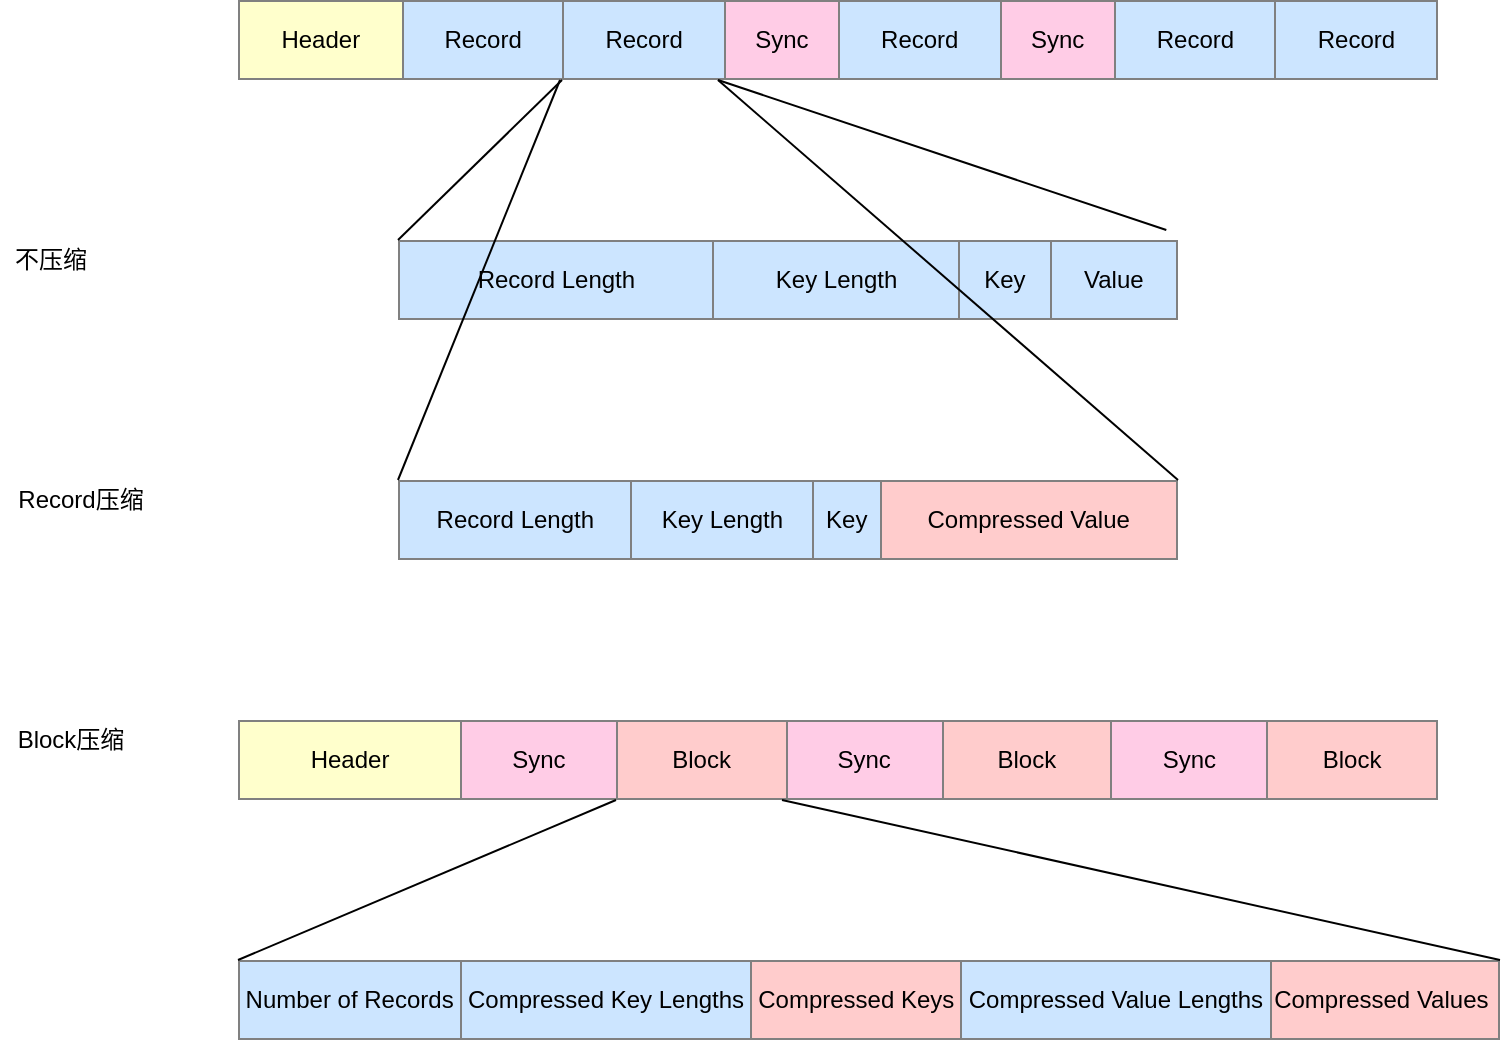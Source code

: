 <mxfile version="12.4.2" type="device" pages="1"><diagram id="1FnPOER8GqBMlLfNMbi1" name="第 1 页"><mxGraphModel dx="1186" dy="875" grid="1" gridSize="10" guides="1" tooltips="1" connect="1" arrows="1" fold="1" page="1" pageScale="1" pageWidth="827" pageHeight="1169" math="0" shadow="0"><root><mxCell id="0"/><mxCell id="1" parent="0"/><mxCell id="SG2jcgFsTF6CLMPi4yY--8" value="&lt;table border=&quot;1&quot; width=&quot;100%&quot; style=&quot;width: 100% ; height: 100% ; border-collapse: collapse&quot;&gt;&lt;tbody&gt;&lt;tr&gt;&lt;td style=&quot;background-color: rgb(255 , 255 , 204)&quot;&gt;Header&lt;/td&gt;&lt;td style=&quot;background-color: rgb(204 , 229 , 255)&quot;&gt;Record&lt;/td&gt;&lt;td style=&quot;background-color: rgb(204 , 229 , 255)&quot;&gt;Record&lt;/td&gt;&lt;td style=&quot;background-color: rgb(255 , 204 , 230)&quot;&gt;Sync&lt;/td&gt;&lt;td style=&quot;background-color: rgb(204 , 229 , 255)&quot;&gt;Record&lt;/td&gt;&lt;td style=&quot;background-color: rgb(255 , 204 , 230)&quot;&gt;Sync&lt;/td&gt;&lt;td style=&quot;background-color: rgb(204 , 229 , 255)&quot;&gt;Record&lt;/td&gt;&lt;td style=&quot;background-color: rgb(204 , 229 , 255)&quot;&gt;Record&lt;br&gt;&lt;/td&gt;&lt;/tr&gt;&lt;/tbody&gt;&lt;/table&gt;&lt;div&gt;&lt;br&gt;&lt;/div&gt;" style="text;html=1;overflow=fill;align=center;" vertex="1" parent="1"><mxGeometry x="159" y="40" width="600" height="40" as="geometry"/></mxCell><mxCell id="SG2jcgFsTF6CLMPi4yY--11" value="&lt;table border=&quot;1&quot; width=&quot;100%&quot; style=&quot;width: 100% ; height: 100% ; border-collapse: collapse ; background-color: rgb(204 , 229 , 255)&quot;&gt;&lt;tbody&gt;&lt;tr&gt;&lt;td align=&quot;center&quot;&gt;Record Length&lt;/td&gt;&lt;td align=&quot;center&quot;&gt;Key Length&lt;/td&gt;&lt;td style=&quot;text-align: center&quot;&gt;Key&lt;/td&gt;&lt;td style=&quot;text-align: center&quot;&gt;Value&lt;/td&gt;&lt;/tr&gt;&lt;/tbody&gt;&lt;/table&gt;" style="text;html=1;strokeColor=none;fillColor=none;overflow=fill;" vertex="1" parent="1"><mxGeometry x="239" y="160" width="390" height="40" as="geometry"/></mxCell><mxCell id="SG2jcgFsTF6CLMPi4yY--14" value="" style="endArrow=none;html=1;entryX=0.27;entryY=1;entryDx=0;entryDy=0;entryPerimeter=0;exitX=0;exitY=0;exitDx=0;exitDy=0;" edge="1" parent="1" source="SG2jcgFsTF6CLMPi4yY--11" target="SG2jcgFsTF6CLMPi4yY--8"><mxGeometry width="50" height="50" relative="1" as="geometry"><mxPoint x="159" y="270" as="sourcePoint"/><mxPoint x="209" y="220" as="targetPoint"/></mxGeometry></mxCell><mxCell id="SG2jcgFsTF6CLMPi4yY--15" value="" style="endArrow=none;html=1;exitX=0.985;exitY=-0.125;exitDx=0;exitDy=0;exitPerimeter=0;" edge="1" parent="1" source="SG2jcgFsTF6CLMPi4yY--11"><mxGeometry width="50" height="50" relative="1" as="geometry"><mxPoint x="159" y="270" as="sourcePoint"/><mxPoint x="399" y="80" as="targetPoint"/></mxGeometry></mxCell><mxCell id="SG2jcgFsTF6CLMPi4yY--16" value="不压缩" style="text;html=1;align=center;verticalAlign=middle;resizable=0;points=[];;autosize=1;" vertex="1" parent="1"><mxGeometry x="40" y="160" width="50" height="20" as="geometry"/></mxCell><mxCell id="SG2jcgFsTF6CLMPi4yY--17" value="&lt;table border=&quot;1&quot; width=&quot;100%&quot; style=&quot;width: 100% ; height: 100% ; border-collapse: collapse ; background-color: rgb(204 , 229 , 255)&quot;&gt;&lt;tbody&gt;&lt;tr&gt;&lt;td align=&quot;center&quot;&gt;Record Length&lt;/td&gt;&lt;td align=&quot;center&quot;&gt;Key Length&lt;/td&gt;&lt;td style=&quot;text-align: center&quot;&gt;Key&lt;/td&gt;&lt;td style=&quot;text-align: center ; background-color: rgb(255 , 204 , 204)&quot;&gt;Compressed Value&lt;/td&gt;&lt;/tr&gt;&lt;/tbody&gt;&lt;/table&gt;" style="text;html=1;strokeColor=none;fillColor=none;overflow=fill;" vertex="1" parent="1"><mxGeometry x="239" y="280" width="390" height="40" as="geometry"/></mxCell><mxCell id="SG2jcgFsTF6CLMPi4yY--18" value="Record压缩" style="text;html=1;align=center;verticalAlign=middle;resizable=0;points=[];;autosize=1;" vertex="1" parent="1"><mxGeometry x="40" y="280" width="80" height="20" as="geometry"/></mxCell><mxCell id="SG2jcgFsTF6CLMPi4yY--19" value="" style="endArrow=none;html=1;exitX=0;exitY=0;exitDx=0;exitDy=0;" edge="1" parent="1" source="SG2jcgFsTF6CLMPi4yY--17"><mxGeometry width="50" height="50" relative="1" as="geometry"><mxPoint x="119" y="390" as="sourcePoint"/><mxPoint x="320" y="80" as="targetPoint"/></mxGeometry></mxCell><mxCell id="SG2jcgFsTF6CLMPi4yY--20" value="" style="endArrow=none;html=1;exitX=1;exitY=0;exitDx=0;exitDy=0;" edge="1" parent="1" source="SG2jcgFsTF6CLMPi4yY--17"><mxGeometry width="50" height="50" relative="1" as="geometry"><mxPoint x="119" y="390" as="sourcePoint"/><mxPoint x="399" y="80" as="targetPoint"/></mxGeometry></mxCell><mxCell id="SG2jcgFsTF6CLMPi4yY--21" value="&lt;table border=&quot;1&quot; width=&quot;100%&quot; style=&quot;width: 100% ; height: 100% ; border-collapse: collapse&quot;&gt;&lt;tbody&gt;&lt;tr&gt;&lt;td style=&quot;background-color: rgb(255 , 255 , 204)&quot;&gt;Header&lt;/td&gt;&lt;td style=&quot;background-color: rgb(255 , 204 , 230)&quot;&gt;Sync&lt;/td&gt;&lt;td style=&quot;background-color: rgb(255 , 204 , 204)&quot;&gt;Block&lt;/td&gt;&lt;td style=&quot;background-color: rgb(255 , 204 , 230)&quot;&gt;Sync&lt;/td&gt;&lt;td style=&quot;background-color: rgb(255 , 204 , 204)&quot;&gt;Block&lt;/td&gt;&lt;td style=&quot;background-color: rgb(255 , 204 , 230)&quot;&gt;Sync&lt;/td&gt;&lt;td style=&quot;background-color: rgb(255 , 204 , 204)&quot;&gt;Block&lt;/td&gt;&lt;/tr&gt;&lt;/tbody&gt;&lt;/table&gt;&lt;div&gt;&lt;br&gt;&lt;/div&gt;" style="text;html=1;overflow=fill;align=center;" vertex="1" parent="1"><mxGeometry x="159" y="400" width="600" height="40" as="geometry"/></mxCell><mxCell id="SG2jcgFsTF6CLMPi4yY--22" value="Block压缩" style="text;html=1;align=center;verticalAlign=middle;resizable=0;points=[];;autosize=1;" vertex="1" parent="1"><mxGeometry x="40" y="400" width="70" height="20" as="geometry"/></mxCell><mxCell id="SG2jcgFsTF6CLMPi4yY--23" value="&lt;table border=&quot;1&quot; width=&quot;100%&quot; style=&quot;width: 100% ; height: 100% ; border-collapse: collapse ; background-color: rgb(204 , 229 , 255)&quot;&gt;&lt;tbody&gt;&lt;tr&gt;&lt;td align=&quot;center&quot;&gt;Number of Records&lt;/td&gt;&lt;td align=&quot;center&quot;&gt;Compressed Key Lengths&lt;/td&gt;&lt;td style=&quot;text-align: center ; background-color: rgb(255 , 204 , 204)&quot;&gt;Compressed Keys&lt;/td&gt;&lt;td style=&quot;text-align: center ; background-color: rgb(204 , 229 , 255)&quot;&gt;Compressed Value Lengths&lt;/td&gt;&lt;td style=&quot;background-color: rgb(255 , 204 , 204)&quot;&gt;Compressed Values&lt;/td&gt;&lt;/tr&gt;&lt;/tbody&gt;&lt;/table&gt;" style="text;html=1;strokeColor=none;fillColor=none;overflow=fill;" vertex="1" parent="1"><mxGeometry x="159" y="520" width="631" height="40" as="geometry"/></mxCell><mxCell id="SG2jcgFsTF6CLMPi4yY--24" value="" style="endArrow=none;html=1;entryX=0.315;entryY=1;entryDx=0;entryDy=0;entryPerimeter=0;exitX=0;exitY=0;exitDx=0;exitDy=0;" edge="1" parent="1" source="SG2jcgFsTF6CLMPi4yY--23" target="SG2jcgFsTF6CLMPi4yY--21"><mxGeometry width="50" height="50" relative="1" as="geometry"><mxPoint x="40" y="630" as="sourcePoint"/><mxPoint x="90" y="580" as="targetPoint"/></mxGeometry></mxCell><mxCell id="SG2jcgFsTF6CLMPi4yY--25" value="" style="endArrow=none;html=1;exitX=1;exitY=0;exitDx=0;exitDy=0;" edge="1" parent="1" source="SG2jcgFsTF6CLMPi4yY--23"><mxGeometry width="50" height="50" relative="1" as="geometry"><mxPoint x="40" y="630" as="sourcePoint"/><mxPoint x="431" y="440" as="targetPoint"/></mxGeometry></mxCell></root></mxGraphModel></diagram></mxfile>